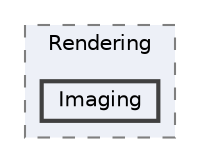 digraph "Core/Rendering/Imaging"
{
 // LATEX_PDF_SIZE
  bgcolor="transparent";
  edge [fontname=Helvetica,fontsize=10,labelfontname=Helvetica,labelfontsize=10];
  node [fontname=Helvetica,fontsize=10,shape=box,height=0.2,width=0.4];
  compound=true
  subgraph clusterdir_d925652f1b12635875a0c3662804b2d9 {
    graph [ bgcolor="#edf0f7", pencolor="grey50", label="Rendering", fontname=Helvetica,fontsize=10 style="filled,dashed", URL="dir_d925652f1b12635875a0c3662804b2d9.html",tooltip=""]
  dir_fd70325627af86e13450c08c4341c3ce [label="Imaging", fillcolor="#edf0f7", color="grey25", style="filled,bold", URL="dir_fd70325627af86e13450c08c4341c3ce.html",tooltip=""];
  }
}
